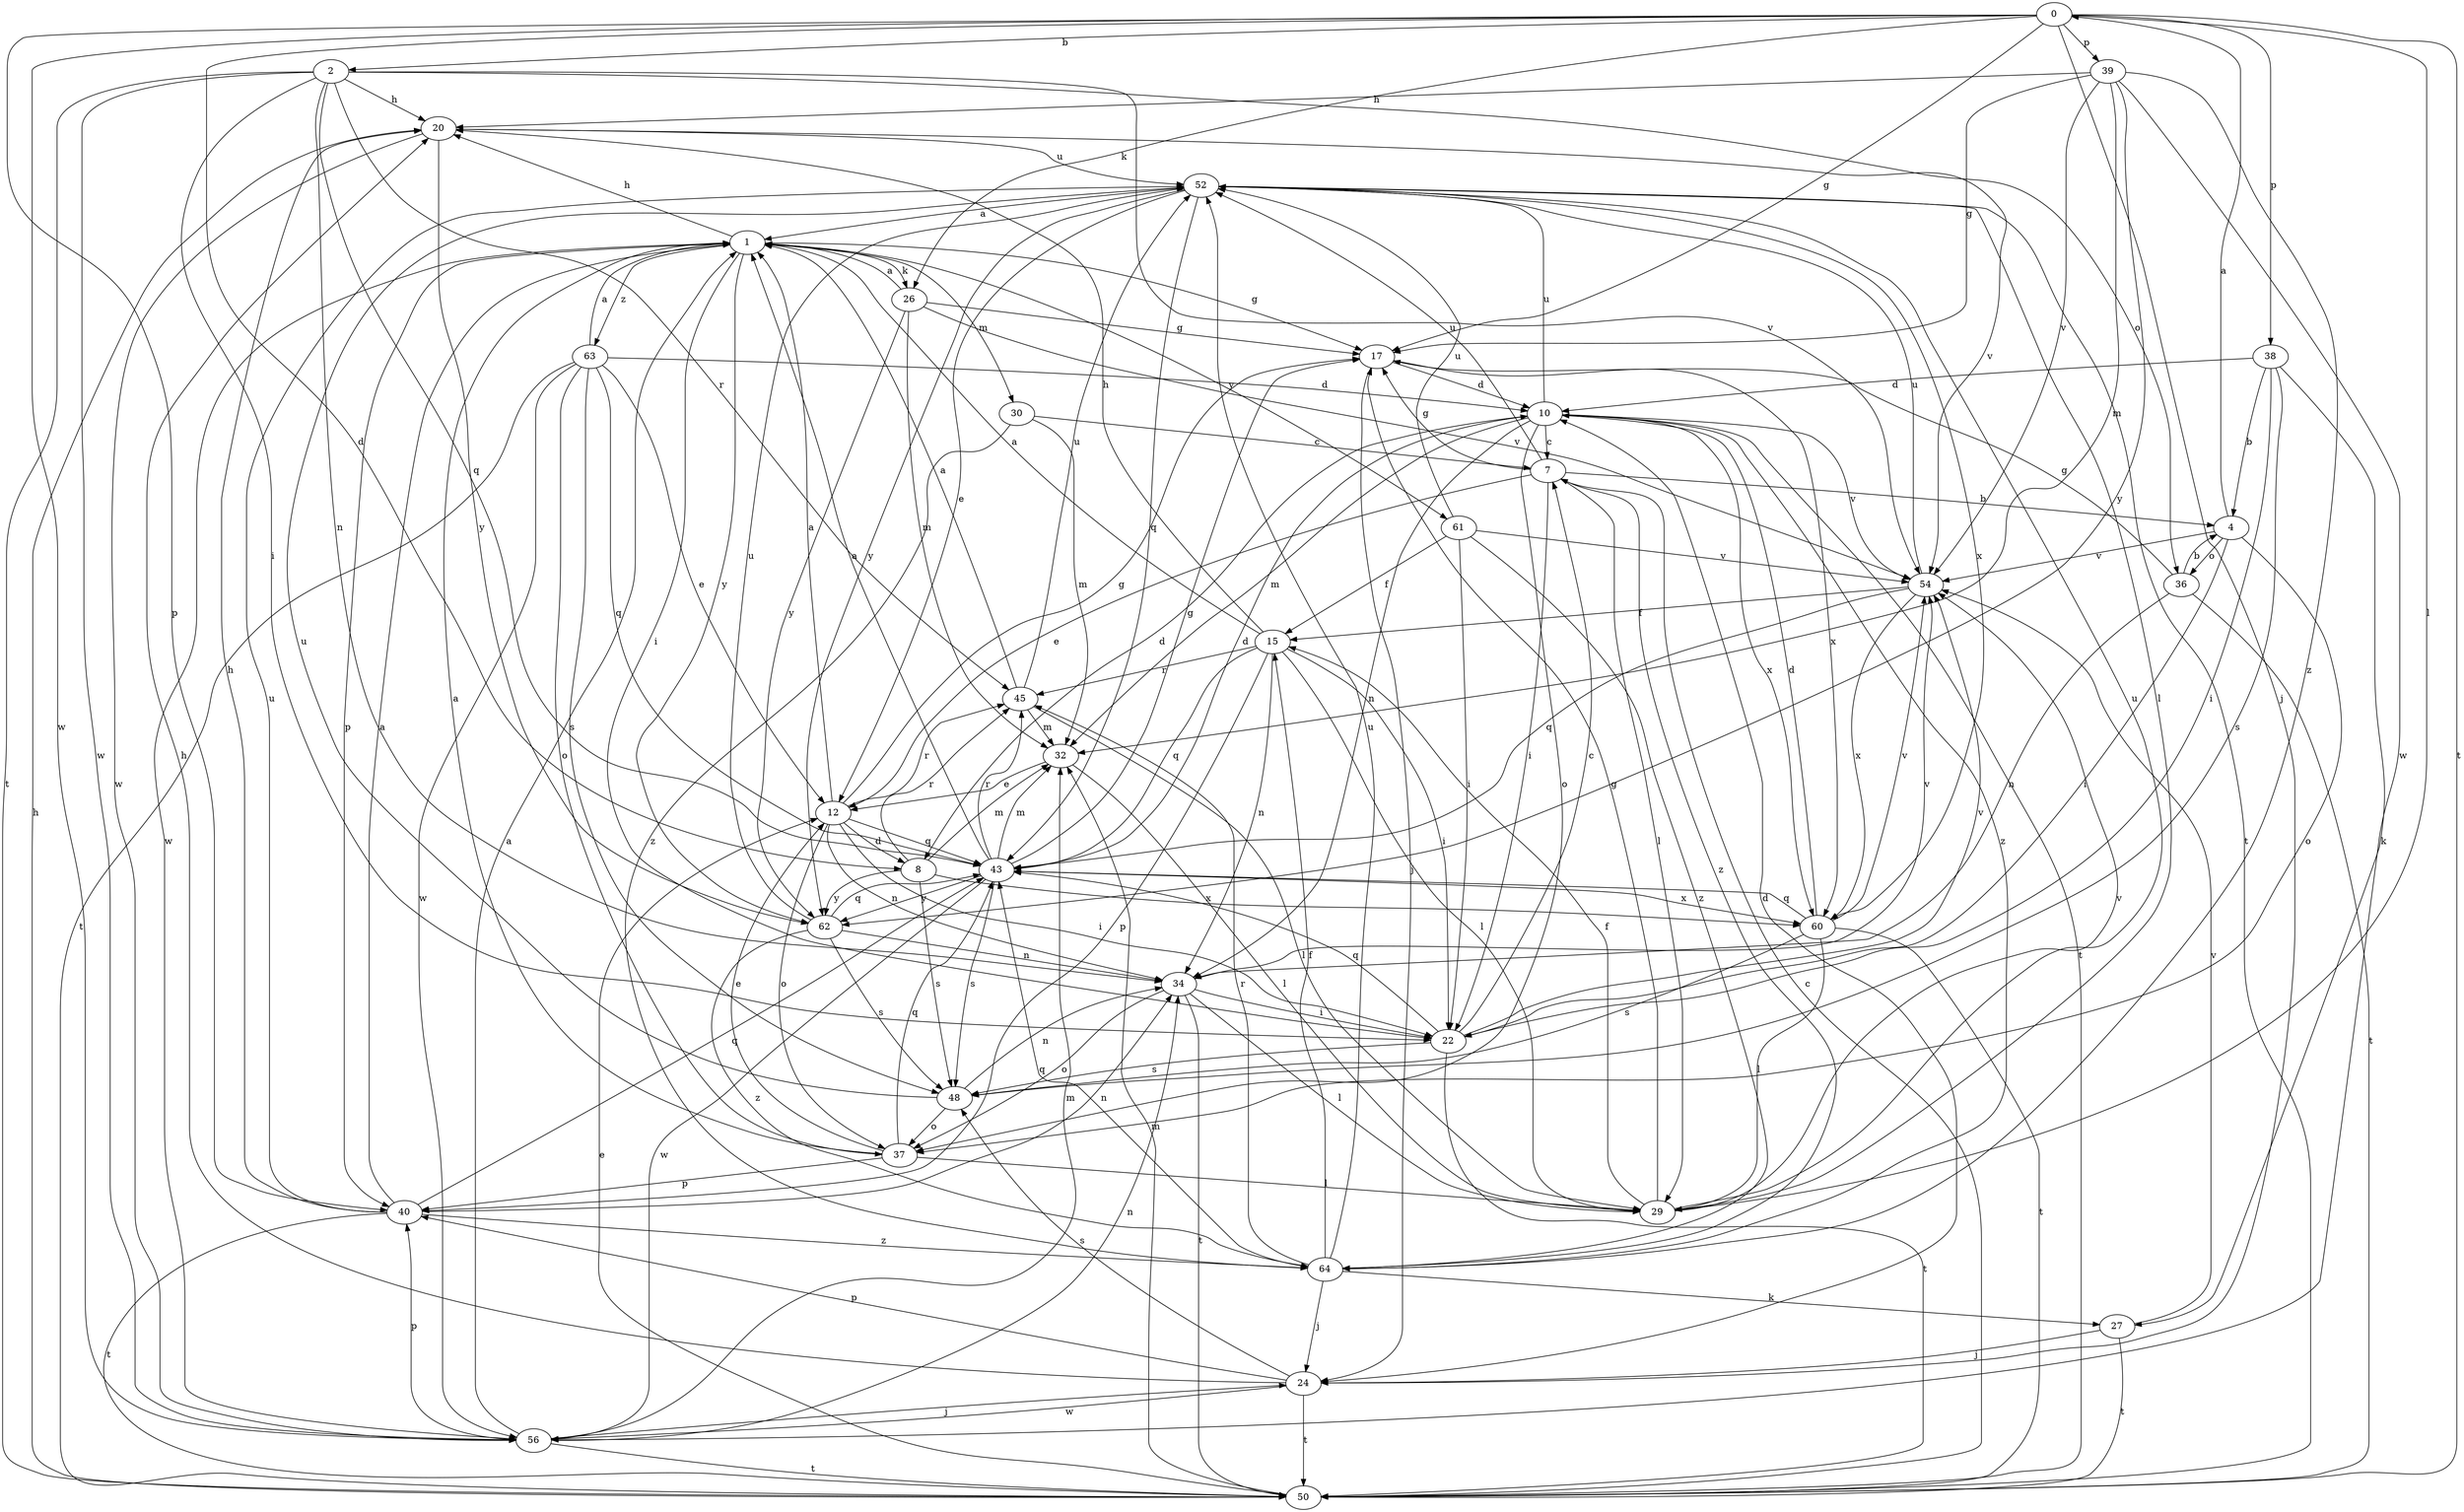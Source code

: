 strict digraph  {
0;
1;
2;
4;
7;
8;
10;
12;
15;
17;
20;
22;
24;
26;
27;
29;
30;
32;
34;
36;
37;
38;
39;
40;
43;
45;
48;
50;
52;
54;
56;
60;
61;
62;
63;
64;
0 -> 2  [label=b];
0 -> 8  [label=d];
0 -> 17  [label=g];
0 -> 24  [label=j];
0 -> 26  [label=k];
0 -> 29  [label=l];
0 -> 38  [label=p];
0 -> 39  [label=p];
0 -> 40  [label=p];
0 -> 50  [label=t];
0 -> 56  [label=w];
1 -> 17  [label=g];
1 -> 20  [label=h];
1 -> 22  [label=i];
1 -> 26  [label=k];
1 -> 30  [label=m];
1 -> 40  [label=p];
1 -> 56  [label=w];
1 -> 61  [label=y];
1 -> 62  [label=y];
1 -> 63  [label=z];
2 -> 20  [label=h];
2 -> 22  [label=i];
2 -> 34  [label=n];
2 -> 36  [label=o];
2 -> 43  [label=q];
2 -> 45  [label=r];
2 -> 50  [label=t];
2 -> 54  [label=v];
2 -> 56  [label=w];
4 -> 0  [label=a];
4 -> 22  [label=i];
4 -> 36  [label=o];
4 -> 37  [label=o];
4 -> 54  [label=v];
7 -> 4  [label=b];
7 -> 12  [label=e];
7 -> 17  [label=g];
7 -> 22  [label=i];
7 -> 29  [label=l];
7 -> 52  [label=u];
7 -> 64  [label=z];
8 -> 32  [label=m];
8 -> 45  [label=r];
8 -> 48  [label=s];
8 -> 60  [label=x];
8 -> 62  [label=y];
10 -> 7  [label=c];
10 -> 8  [label=d];
10 -> 32  [label=m];
10 -> 34  [label=n];
10 -> 37  [label=o];
10 -> 50  [label=t];
10 -> 52  [label=u];
10 -> 54  [label=v];
10 -> 60  [label=x];
10 -> 64  [label=z];
12 -> 1  [label=a];
12 -> 8  [label=d];
12 -> 17  [label=g];
12 -> 22  [label=i];
12 -> 34  [label=n];
12 -> 37  [label=o];
12 -> 43  [label=q];
12 -> 45  [label=r];
15 -> 1  [label=a];
15 -> 20  [label=h];
15 -> 22  [label=i];
15 -> 29  [label=l];
15 -> 34  [label=n];
15 -> 40  [label=p];
15 -> 43  [label=q];
15 -> 45  [label=r];
17 -> 10  [label=d];
17 -> 24  [label=j];
17 -> 60  [label=x];
20 -> 52  [label=u];
20 -> 54  [label=v];
20 -> 56  [label=w];
20 -> 62  [label=y];
22 -> 7  [label=c];
22 -> 43  [label=q];
22 -> 48  [label=s];
22 -> 50  [label=t];
22 -> 54  [label=v];
24 -> 10  [label=d];
24 -> 20  [label=h];
24 -> 40  [label=p];
24 -> 48  [label=s];
24 -> 50  [label=t];
24 -> 56  [label=w];
26 -> 1  [label=a];
26 -> 17  [label=g];
26 -> 32  [label=m];
26 -> 54  [label=v];
26 -> 62  [label=y];
27 -> 24  [label=j];
27 -> 50  [label=t];
27 -> 54  [label=v];
29 -> 15  [label=f];
29 -> 17  [label=g];
29 -> 52  [label=u];
29 -> 54  [label=v];
30 -> 7  [label=c];
30 -> 32  [label=m];
30 -> 64  [label=z];
32 -> 12  [label=e];
32 -> 29  [label=l];
34 -> 22  [label=i];
34 -> 29  [label=l];
34 -> 37  [label=o];
34 -> 50  [label=t];
34 -> 54  [label=v];
36 -> 4  [label=b];
36 -> 17  [label=g];
36 -> 34  [label=n];
36 -> 50  [label=t];
37 -> 1  [label=a];
37 -> 12  [label=e];
37 -> 29  [label=l];
37 -> 40  [label=p];
37 -> 43  [label=q];
38 -> 4  [label=b];
38 -> 10  [label=d];
38 -> 22  [label=i];
38 -> 27  [label=k];
38 -> 48  [label=s];
39 -> 17  [label=g];
39 -> 20  [label=h];
39 -> 32  [label=m];
39 -> 54  [label=v];
39 -> 56  [label=w];
39 -> 62  [label=y];
39 -> 64  [label=z];
40 -> 1  [label=a];
40 -> 20  [label=h];
40 -> 34  [label=n];
40 -> 43  [label=q];
40 -> 50  [label=t];
40 -> 52  [label=u];
40 -> 64  [label=z];
43 -> 1  [label=a];
43 -> 10  [label=d];
43 -> 17  [label=g];
43 -> 32  [label=m];
43 -> 45  [label=r];
43 -> 48  [label=s];
43 -> 56  [label=w];
43 -> 60  [label=x];
43 -> 62  [label=y];
45 -> 1  [label=a];
45 -> 29  [label=l];
45 -> 32  [label=m];
45 -> 52  [label=u];
48 -> 34  [label=n];
48 -> 37  [label=o];
48 -> 52  [label=u];
50 -> 7  [label=c];
50 -> 12  [label=e];
50 -> 20  [label=h];
50 -> 32  [label=m];
52 -> 1  [label=a];
52 -> 12  [label=e];
52 -> 29  [label=l];
52 -> 43  [label=q];
52 -> 50  [label=t];
52 -> 60  [label=x];
52 -> 62  [label=y];
54 -> 15  [label=f];
54 -> 43  [label=q];
54 -> 52  [label=u];
54 -> 60  [label=x];
56 -> 1  [label=a];
56 -> 24  [label=j];
56 -> 32  [label=m];
56 -> 34  [label=n];
56 -> 40  [label=p];
56 -> 50  [label=t];
60 -> 10  [label=d];
60 -> 29  [label=l];
60 -> 43  [label=q];
60 -> 48  [label=s];
60 -> 50  [label=t];
60 -> 54  [label=v];
61 -> 15  [label=f];
61 -> 22  [label=i];
61 -> 52  [label=u];
61 -> 54  [label=v];
61 -> 64  [label=z];
62 -> 34  [label=n];
62 -> 43  [label=q];
62 -> 48  [label=s];
62 -> 52  [label=u];
62 -> 64  [label=z];
63 -> 1  [label=a];
63 -> 10  [label=d];
63 -> 12  [label=e];
63 -> 37  [label=o];
63 -> 43  [label=q];
63 -> 48  [label=s];
63 -> 50  [label=t];
63 -> 56  [label=w];
64 -> 15  [label=f];
64 -> 24  [label=j];
64 -> 27  [label=k];
64 -> 43  [label=q];
64 -> 45  [label=r];
64 -> 52  [label=u];
}
